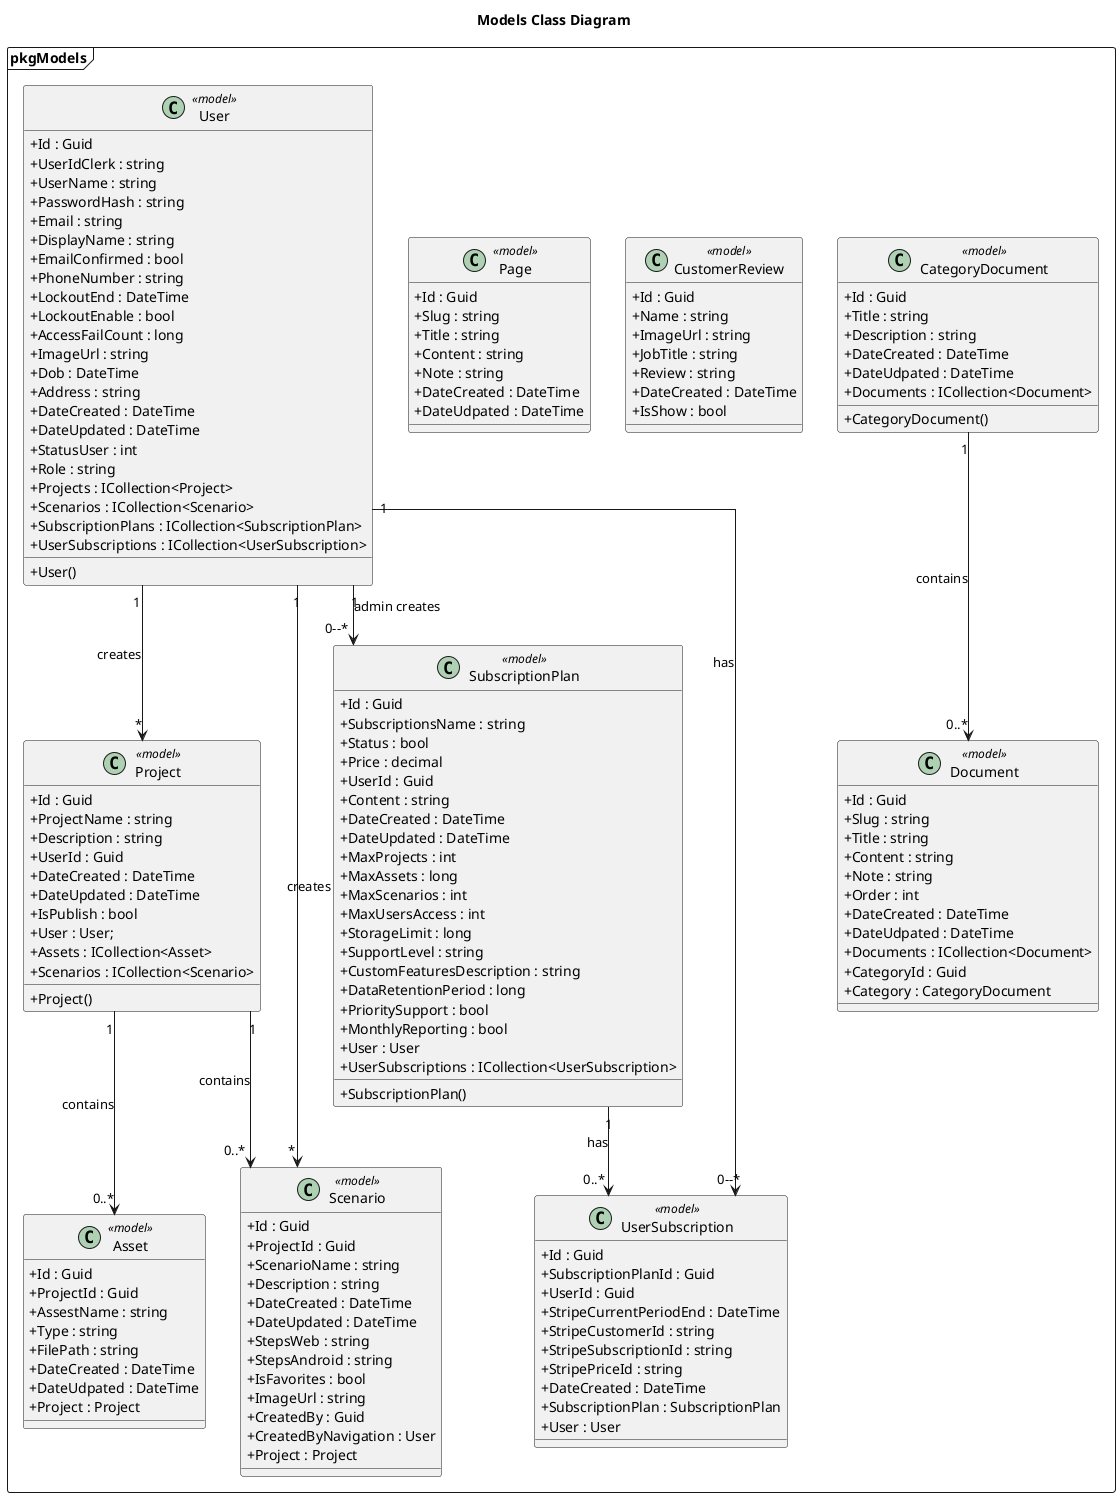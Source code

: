 @startuml Models
skinparam classAttributeIconSize 0
skinparam linetype ortho
Title Models Class Diagram
'Character	Visibility
'-			private
'#			protected
'~			package private
'+			public

'Extension	<|--	Quan hệ mở rộng từ (là extends hoặc implements nhưng ko có annotations trong code)
'Composition	*--	 Quan hệ gắn kết chặt chẽ : part - of
'Aggregation	o--	Quan hệ liên kết giữa hai thực thể : use, has


package pkgModels <<Frame>> {

    !startsub Asset
    class Asset <<model>>   {
        + Id : Guid
        + ProjectId : Guid
        + AssestName : string
        + Type : string 
        + FilePath : string
        + DateCreated : DateTime
        + DateUdpated : DateTime 
        + Project : Project
    }
    !endsub

    !startsub CategoryDocument
    class CategoryDocument <<model>> {
        + CategoryDocument()
        + Id : Guid
        + Title : string
        + Description : string
        + DateCreated : DateTime
        + DateUdpated : DateTime
        + Documents : ICollection<Document>
    }
    !endsub

    !startsub Document
    class Document <<model>> {
        + Id : Guid
        + Slug : string
        + Title : string
        + Content : string 
        + Note : string 
        + Order : int
        + DateCreated : DateTime
        + DateUdpated : DateTime 
        + Documents : ICollection<Document>
        + CategoryId : Guid
        + Category : CategoryDocument
    }
    !endsub

    !startsub CustomerReview
    class CustomerReview  <<model>>  {
        + Id : Guid
        + Name : string
        + ImageUrl : string
        + JobTitle : string
        + Review : string
        + DateCreated : DateTime
        + IsShow : bool
    }
    !endsub

    !startsub Page
    class Page <<model>>  {
        + Id : Guid
        + Slug : string
        + Title : string
        + Content : string
        + Note : string
        + DateCreated : DateTime
        + DateUdpated : DateTime
    }
    !endsub

    !startsub Project
    class Project  <<model>>  {
        + Project()

        + Id : Guid
        + ProjectName : string
        + Description : string
        + UserId : Guid
        + DateCreated : DateTime
        + DateUpdated : DateTime
        + IsPublish : bool
        + User : User;
        + Assets : ICollection<Asset>
        + Scenarios : ICollection<Scenario>
    }
    !endsub

    !startsub Scenario
    class Scenario  <<model>>  {
        + Id : Guid
        + ProjectId : Guid
        + ScenarioName : string
        + Description : string
        + DateCreated : DateTime
        + DateUpdated : DateTime
        + StepsWeb : string
        + StepsAndroid : string
        + IsFavorites : bool
        + ImageUrl : string
        + CreatedBy : Guid
        + CreatedByNavigation : User
        + Project : Project
    }
    !endsub

    !startsub SubscriptionPlan
    class SubscriptionPlan  <<model>>  {
        + SubscriptionPlan()
        + Id : Guid
        + SubscriptionsName : string
        + Status : bool
        + Price : decimal
        + UserId : Guid
        + Content : string
        + DateCreated : DateTime
        + DateUpdated : DateTime
        + MaxProjects : int
        + MaxAssets : long
        + MaxScenarios : int
        + MaxUsersAccess : int
        + StorageLimit : long
        + SupportLevel : string
        + CustomFeaturesDescription : string
        + DataRetentionPeriod : long
        + PrioritySupport : bool
        + MonthlyReporting : bool
        + User : User
        + UserSubscriptions : ICollection<UserSubscription>
    }
    !endsub

    !startsub User
    class User  <<model>>  {
        + User()

        + Id : Guid
        + UserIdClerk : string
        + UserName : string
        + PasswordHash : string
        + Email : string
        + DisplayName : string
        + EmailConfirmed : bool
        + PhoneNumber : string
        + LockoutEnd : DateTime
        + LockoutEnable : bool
        + AccessFailCount : long
        + ImageUrl : string
        + Dob : DateTime
        + Address : string
        + DateCreated : DateTime
        + DateUpdated : DateTime
        + StatusUser : int
        + Role : string
        + Projects : ICollection<Project>
        + Scenarios : ICollection<Scenario>
        + SubscriptionPlans : ICollection<SubscriptionPlan>
        + UserSubscriptions : ICollection<UserSubscription>
    }
    !endsub

    !startsub UserSubscription
    class UserSubscription  <<model>>  {
        + Id : Guid
        + SubscriptionPlanId : Guid
        + UserId : Guid
        + StripeCurrentPeriodEnd : DateTime
        + StripeCustomerId : string
        + StripeSubscriptionId : string
        + StripePriceId : string
        + DateCreated : DateTime
        + SubscriptionPlan : SubscriptionPlan
        + User : User
    }
    !endsub
    ' Relationships
    User "1" --> "*" Project : creates
    

    User "1" --> "*" Scenario : creates
    
    User "1" --> "0--*" SubscriptionPlan : admin creates
   

    User "1" --> "0--*" UserSubscription : has
   

    Project "1" --> "0..*" Asset : contains

    Project "1" --> "0..*" Scenario : contains
    

    CategoryDocument "1" -->"0..*" Document : contains

    
    SubscriptionPlan "1" --> "0..*" UserSubscription : has
   
}
@enduml